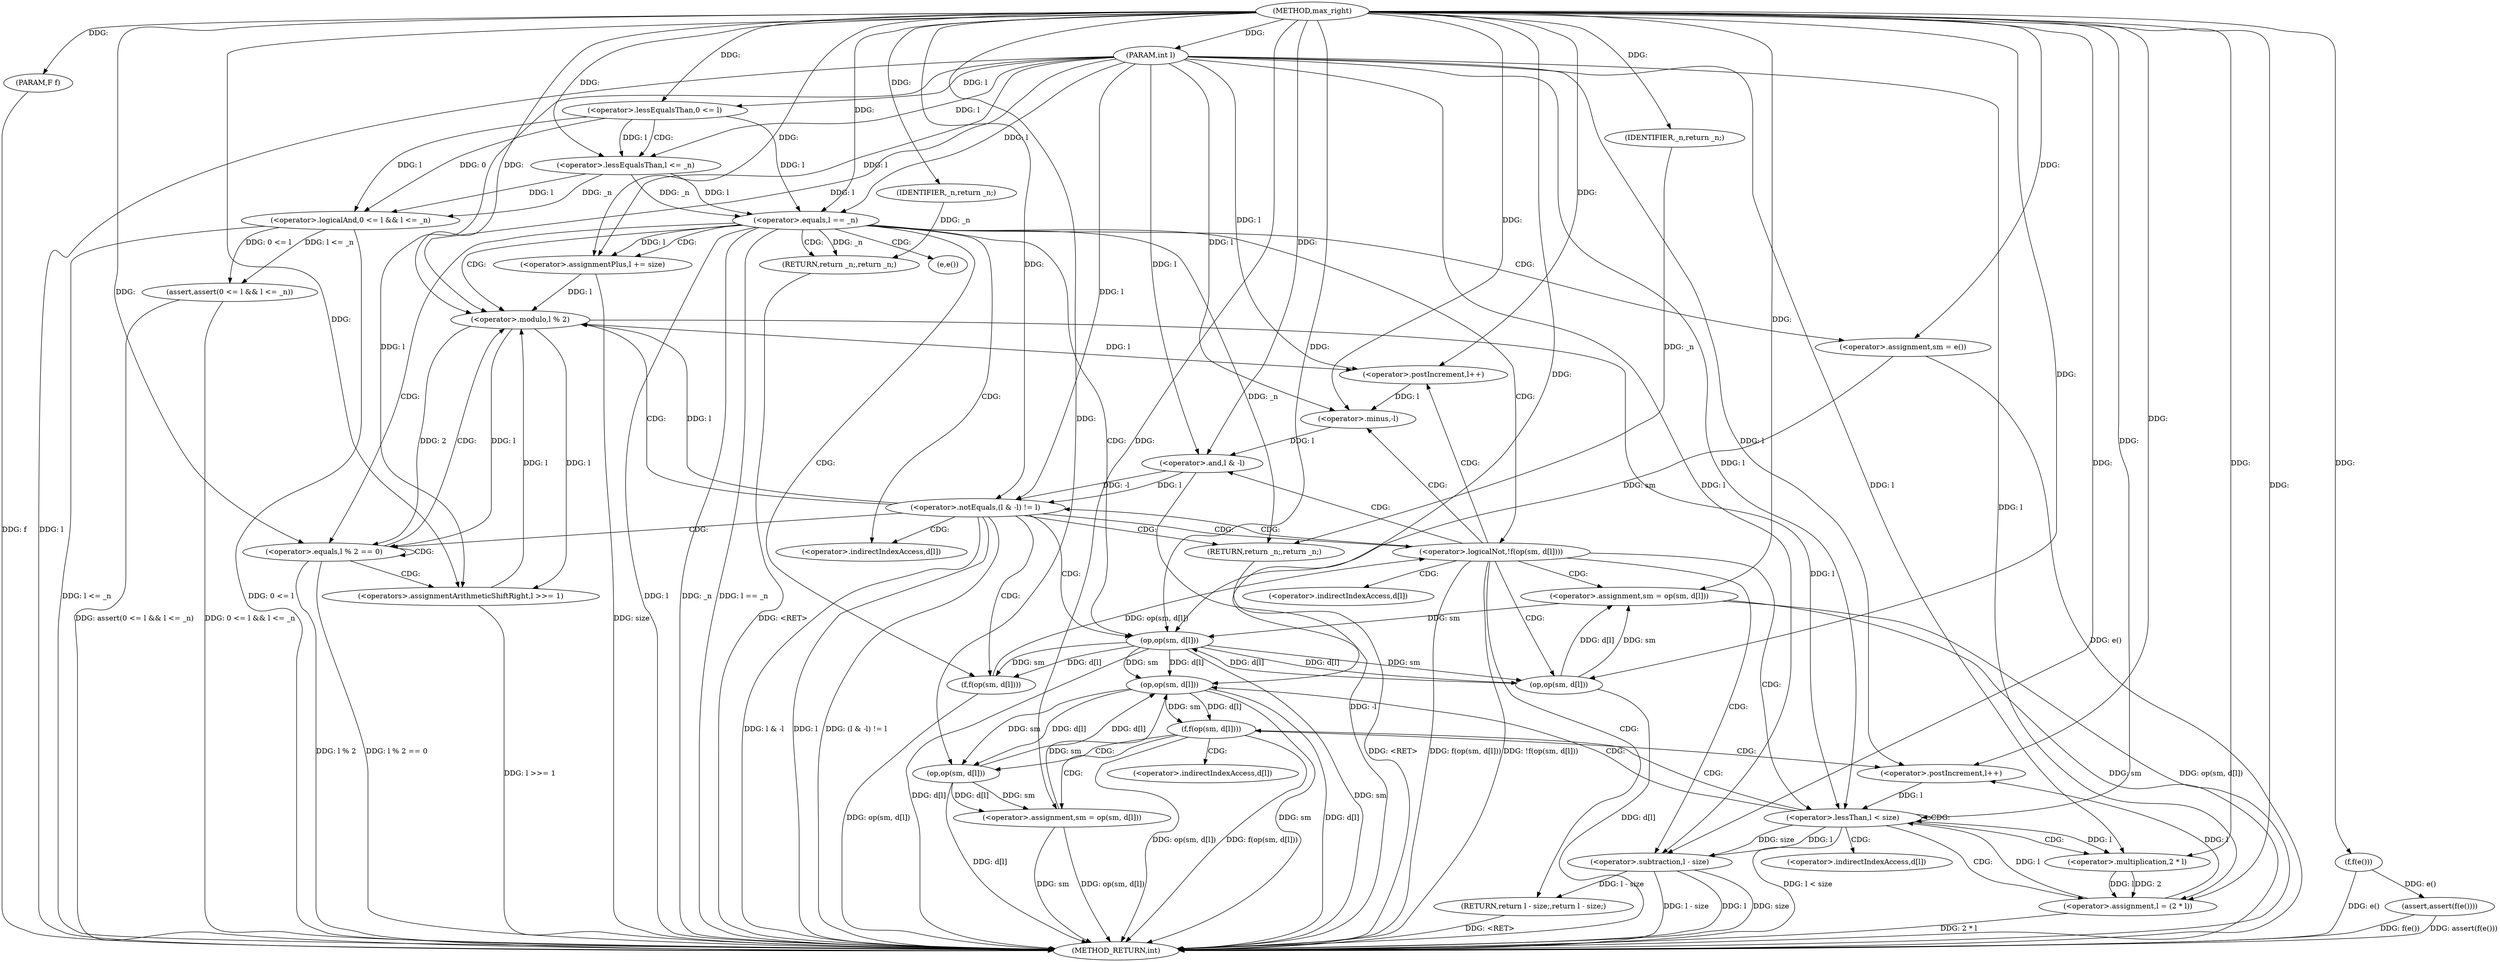 digraph "max_right" {  
"1000355" [label = "(METHOD,max_right)" ]
"1000451" [label = "(METHOD_RETURN,int)" ]
"1000356" [label = "(PARAM,int l)" ]
"1000357" [label = "(PARAM,F f)" ]
"1000359" [label = "(assert,assert(0 <= l && l <= _n))" ]
"1000367" [label = "(assert,assert(f(e())))" ]
"1000376" [label = "(<operator>.assignmentPlus,l += size)" ]
"1000380" [label = "(<operator>.assignment,sm = e())" ]
"1000449" [label = "(RETURN,return _n;,return _n;)" ]
"1000371" [label = "(<operator>.equals,l == _n)" ]
"1000374" [label = "(RETURN,return _n;,return _n;)" ]
"1000443" [label = "(<operator>.notEquals,(l & -l) != l)" ]
"1000450" [label = "(IDENTIFIER,_n,return _n;)" ]
"1000360" [label = "(<operator>.logicalAnd,0 <= l && l <= _n)" ]
"1000368" [label = "(f,f(e()))" ]
"1000375" [label = "(IDENTIFIER,_n,return _n;)" ]
"1000434" [label = "(<operator>.assignment,sm = op(sm, d[l]))" ]
"1000441" [label = "(<operator>.postIncrement,l++)" ]
"1000361" [label = "(<operator>.lessEqualsThan,0 <= l)" ]
"1000364" [label = "(<operator>.lessEqualsThan,l <= _n)" ]
"1000386" [label = "(<operator>.equals,l % 2 == 0)" ]
"1000391" [label = "(<operators>.assignmentArithmeticShiftRight,l >>= 1)" ]
"1000395" [label = "(<operator>.logicalNot,!f(op(sm, d[l])))" ]
"1000444" [label = "(<operator>.and,l & -l)" ]
"1000430" [label = "(RETURN,return l - size;,return l - size;)" ]
"1000436" [label = "(op,op(sm, d[l]))" ]
"1000446" [label = "(<operator>.minus,-l)" ]
"1000387" [label = "(<operator>.modulo,l % 2)" ]
"1000396" [label = "(f,f(op(sm, d[l])))" ]
"1000404" [label = "(<operator>.lessThan,l < size)" ]
"1000431" [label = "(<operator>.subtraction,l - size)" ]
"1000397" [label = "(op,op(sm, d[l]))" ]
"1000408" [label = "(<operator>.assignment,l = (2 * l))" ]
"1000414" [label = "(f,f(op(sm, d[l])))" ]
"1000410" [label = "(<operator>.multiplication,2 * l)" ]
"1000421" [label = "(<operator>.assignment,sm = op(sm, d[l]))" ]
"1000428" [label = "(<operator>.postIncrement,l++)" ]
"1000415" [label = "(op,op(sm, d[l]))" ]
"1000423" [label = "(op,op(sm, d[l]))" ]
"1000382" [label = "(e,e())" ]
"1000438" [label = "(<operator>.indirectIndexAccess,d[l])" ]
"1000399" [label = "(<operator>.indirectIndexAccess,d[l])" ]
"1000417" [label = "(<operator>.indirectIndexAccess,d[l])" ]
"1000425" [label = "(<operator>.indirectIndexAccess,d[l])" ]
  "1000356" -> "1000451"  [ label = "DDG: l"] 
  "1000357" -> "1000451"  [ label = "DDG: f"] 
  "1000360" -> "1000451"  [ label = "DDG: 0 <= l"] 
  "1000360" -> "1000451"  [ label = "DDG: l <= _n"] 
  "1000359" -> "1000451"  [ label = "DDG: 0 <= l && l <= _n"] 
  "1000359" -> "1000451"  [ label = "DDG: assert(0 <= l && l <= _n)"] 
  "1000368" -> "1000451"  [ label = "DDG: e()"] 
  "1000367" -> "1000451"  [ label = "DDG: f(e())"] 
  "1000367" -> "1000451"  [ label = "DDG: assert(f(e()))"] 
  "1000371" -> "1000451"  [ label = "DDG: l"] 
  "1000371" -> "1000451"  [ label = "DDG: _n"] 
  "1000371" -> "1000451"  [ label = "DDG: l == _n"] 
  "1000376" -> "1000451"  [ label = "DDG: size"] 
  "1000380" -> "1000451"  [ label = "DDG: e()"] 
  "1000386" -> "1000451"  [ label = "DDG: l % 2"] 
  "1000386" -> "1000451"  [ label = "DDG: l % 2 == 0"] 
  "1000397" -> "1000451"  [ label = "DDG: sm"] 
  "1000397" -> "1000451"  [ label = "DDG: d[l]"] 
  "1000396" -> "1000451"  [ label = "DDG: op(sm, d[l])"] 
  "1000395" -> "1000451"  [ label = "DDG: f(op(sm, d[l]))"] 
  "1000395" -> "1000451"  [ label = "DDG: !f(op(sm, d[l]))"] 
  "1000434" -> "1000451"  [ label = "DDG: sm"] 
  "1000436" -> "1000451"  [ label = "DDG: d[l]"] 
  "1000434" -> "1000451"  [ label = "DDG: op(sm, d[l])"] 
  "1000444" -> "1000451"  [ label = "DDG: -l"] 
  "1000443" -> "1000451"  [ label = "DDG: l & -l"] 
  "1000443" -> "1000451"  [ label = "DDG: l"] 
  "1000443" -> "1000451"  [ label = "DDG: (l & -l) != l"] 
  "1000404" -> "1000451"  [ label = "DDG: l < size"] 
  "1000431" -> "1000451"  [ label = "DDG: l"] 
  "1000431" -> "1000451"  [ label = "DDG: size"] 
  "1000431" -> "1000451"  [ label = "DDG: l - size"] 
  "1000408" -> "1000451"  [ label = "DDG: 2 * l"] 
  "1000415" -> "1000451"  [ label = "DDG: sm"] 
  "1000415" -> "1000451"  [ label = "DDG: d[l]"] 
  "1000414" -> "1000451"  [ label = "DDG: op(sm, d[l])"] 
  "1000414" -> "1000451"  [ label = "DDG: f(op(sm, d[l]))"] 
  "1000421" -> "1000451"  [ label = "DDG: sm"] 
  "1000423" -> "1000451"  [ label = "DDG: d[l]"] 
  "1000421" -> "1000451"  [ label = "DDG: op(sm, d[l])"] 
  "1000391" -> "1000451"  [ label = "DDG: l >>= 1"] 
  "1000449" -> "1000451"  [ label = "DDG: <RET>"] 
  "1000430" -> "1000451"  [ label = "DDG: <RET>"] 
  "1000374" -> "1000451"  [ label = "DDG: <RET>"] 
  "1000355" -> "1000356"  [ label = "DDG: "] 
  "1000355" -> "1000357"  [ label = "DDG: "] 
  "1000355" -> "1000376"  [ label = "DDG: "] 
  "1000355" -> "1000380"  [ label = "DDG: "] 
  "1000450" -> "1000449"  [ label = "DDG: _n"] 
  "1000371" -> "1000449"  [ label = "DDG: _n"] 
  "1000360" -> "1000359"  [ label = "DDG: l <= _n"] 
  "1000360" -> "1000359"  [ label = "DDG: 0 <= l"] 
  "1000368" -> "1000367"  [ label = "DDG: e()"] 
  "1000375" -> "1000374"  [ label = "DDG: _n"] 
  "1000371" -> "1000374"  [ label = "DDG: _n"] 
  "1000371" -> "1000376"  [ label = "DDG: l"] 
  "1000356" -> "1000376"  [ label = "DDG: l"] 
  "1000355" -> "1000450"  [ label = "DDG: "] 
  "1000361" -> "1000360"  [ label = "DDG: l"] 
  "1000361" -> "1000360"  [ label = "DDG: 0"] 
  "1000364" -> "1000360"  [ label = "DDG: l"] 
  "1000364" -> "1000360"  [ label = "DDG: _n"] 
  "1000355" -> "1000368"  [ label = "DDG: "] 
  "1000361" -> "1000371"  [ label = "DDG: l"] 
  "1000364" -> "1000371"  [ label = "DDG: l"] 
  "1000356" -> "1000371"  [ label = "DDG: l"] 
  "1000355" -> "1000371"  [ label = "DDG: "] 
  "1000364" -> "1000371"  [ label = "DDG: _n"] 
  "1000355" -> "1000375"  [ label = "DDG: "] 
  "1000436" -> "1000434"  [ label = "DDG: d[l]"] 
  "1000436" -> "1000434"  [ label = "DDG: sm"] 
  "1000444" -> "1000443"  [ label = "DDG: -l"] 
  "1000444" -> "1000443"  [ label = "DDG: l"] 
  "1000356" -> "1000443"  [ label = "DDG: l"] 
  "1000355" -> "1000443"  [ label = "DDG: "] 
  "1000355" -> "1000361"  [ label = "DDG: "] 
  "1000356" -> "1000361"  [ label = "DDG: l"] 
  "1000361" -> "1000364"  [ label = "DDG: l"] 
  "1000356" -> "1000364"  [ label = "DDG: l"] 
  "1000355" -> "1000364"  [ label = "DDG: "] 
  "1000355" -> "1000434"  [ label = "DDG: "] 
  "1000387" -> "1000441"  [ label = "DDG: l"] 
  "1000356" -> "1000441"  [ label = "DDG: l"] 
  "1000355" -> "1000441"  [ label = "DDG: "] 
  "1000446" -> "1000444"  [ label = "DDG: l"] 
  "1000356" -> "1000444"  [ label = "DDG: l"] 
  "1000355" -> "1000444"  [ label = "DDG: "] 
  "1000387" -> "1000386"  [ label = "DDG: 2"] 
  "1000387" -> "1000386"  [ label = "DDG: l"] 
  "1000355" -> "1000386"  [ label = "DDG: "] 
  "1000387" -> "1000391"  [ label = "DDG: l"] 
  "1000356" -> "1000391"  [ label = "DDG: l"] 
  "1000355" -> "1000391"  [ label = "DDG: "] 
  "1000396" -> "1000395"  [ label = "DDG: op(sm, d[l])"] 
  "1000431" -> "1000430"  [ label = "DDG: l - size"] 
  "1000397" -> "1000436"  [ label = "DDG: sm"] 
  "1000355" -> "1000436"  [ label = "DDG: "] 
  "1000397" -> "1000436"  [ label = "DDG: d[l]"] 
  "1000441" -> "1000446"  [ label = "DDG: l"] 
  "1000356" -> "1000446"  [ label = "DDG: l"] 
  "1000355" -> "1000446"  [ label = "DDG: "] 
  "1000376" -> "1000387"  [ label = "DDG: l"] 
  "1000443" -> "1000387"  [ label = "DDG: l"] 
  "1000391" -> "1000387"  [ label = "DDG: l"] 
  "1000356" -> "1000387"  [ label = "DDG: l"] 
  "1000355" -> "1000387"  [ label = "DDG: "] 
  "1000397" -> "1000396"  [ label = "DDG: d[l]"] 
  "1000397" -> "1000396"  [ label = "DDG: sm"] 
  "1000380" -> "1000397"  [ label = "DDG: sm"] 
  "1000434" -> "1000397"  [ label = "DDG: sm"] 
  "1000355" -> "1000397"  [ label = "DDG: "] 
  "1000436" -> "1000397"  [ label = "DDG: d[l]"] 
  "1000387" -> "1000404"  [ label = "DDG: l"] 
  "1000408" -> "1000404"  [ label = "DDG: l"] 
  "1000428" -> "1000404"  [ label = "DDG: l"] 
  "1000356" -> "1000404"  [ label = "DDG: l"] 
  "1000355" -> "1000404"  [ label = "DDG: "] 
  "1000410" -> "1000408"  [ label = "DDG: l"] 
  "1000410" -> "1000408"  [ label = "DDG: 2"] 
  "1000404" -> "1000431"  [ label = "DDG: l"] 
  "1000356" -> "1000431"  [ label = "DDG: l"] 
  "1000355" -> "1000431"  [ label = "DDG: "] 
  "1000404" -> "1000431"  [ label = "DDG: size"] 
  "1000356" -> "1000408"  [ label = "DDG: l"] 
  "1000355" -> "1000408"  [ label = "DDG: "] 
  "1000355" -> "1000410"  [ label = "DDG: "] 
  "1000404" -> "1000410"  [ label = "DDG: l"] 
  "1000356" -> "1000410"  [ label = "DDG: l"] 
  "1000415" -> "1000414"  [ label = "DDG: d[l]"] 
  "1000415" -> "1000414"  [ label = "DDG: sm"] 
  "1000423" -> "1000421"  [ label = "DDG: sm"] 
  "1000423" -> "1000421"  [ label = "DDG: d[l]"] 
  "1000397" -> "1000415"  [ label = "DDG: sm"] 
  "1000421" -> "1000415"  [ label = "DDG: sm"] 
  "1000355" -> "1000415"  [ label = "DDG: "] 
  "1000397" -> "1000415"  [ label = "DDG: d[l]"] 
  "1000423" -> "1000415"  [ label = "DDG: d[l]"] 
  "1000355" -> "1000421"  [ label = "DDG: "] 
  "1000408" -> "1000428"  [ label = "DDG: l"] 
  "1000356" -> "1000428"  [ label = "DDG: l"] 
  "1000355" -> "1000428"  [ label = "DDG: "] 
  "1000415" -> "1000423"  [ label = "DDG: sm"] 
  "1000355" -> "1000423"  [ label = "DDG: "] 
  "1000415" -> "1000423"  [ label = "DDG: d[l]"] 
  "1000371" -> "1000380"  [ label = "CDG: "] 
  "1000371" -> "1000397"  [ label = "CDG: "] 
  "1000371" -> "1000387"  [ label = "CDG: "] 
  "1000371" -> "1000396"  [ label = "CDG: "] 
  "1000371" -> "1000399"  [ label = "CDG: "] 
  "1000371" -> "1000382"  [ label = "CDG: "] 
  "1000371" -> "1000376"  [ label = "CDG: "] 
  "1000371" -> "1000374"  [ label = "CDG: "] 
  "1000371" -> "1000395"  [ label = "CDG: "] 
  "1000371" -> "1000386"  [ label = "CDG: "] 
  "1000443" -> "1000397"  [ label = "CDG: "] 
  "1000443" -> "1000387"  [ label = "CDG: "] 
  "1000443" -> "1000396"  [ label = "CDG: "] 
  "1000443" -> "1000399"  [ label = "CDG: "] 
  "1000443" -> "1000449"  [ label = "CDG: "] 
  "1000443" -> "1000395"  [ label = "CDG: "] 
  "1000443" -> "1000386"  [ label = "CDG: "] 
  "1000361" -> "1000364"  [ label = "CDG: "] 
  "1000386" -> "1000387"  [ label = "CDG: "] 
  "1000386" -> "1000391"  [ label = "CDG: "] 
  "1000386" -> "1000386"  [ label = "CDG: "] 
  "1000395" -> "1000436"  [ label = "CDG: "] 
  "1000395" -> "1000444"  [ label = "CDG: "] 
  "1000395" -> "1000443"  [ label = "CDG: "] 
  "1000395" -> "1000438"  [ label = "CDG: "] 
  "1000395" -> "1000430"  [ label = "CDG: "] 
  "1000395" -> "1000404"  [ label = "CDG: "] 
  "1000395" -> "1000431"  [ label = "CDG: "] 
  "1000395" -> "1000446"  [ label = "CDG: "] 
  "1000395" -> "1000441"  [ label = "CDG: "] 
  "1000395" -> "1000434"  [ label = "CDG: "] 
  "1000404" -> "1000414"  [ label = "CDG: "] 
  "1000404" -> "1000417"  [ label = "CDG: "] 
  "1000404" -> "1000415"  [ label = "CDG: "] 
  "1000404" -> "1000404"  [ label = "CDG: "] 
  "1000404" -> "1000410"  [ label = "CDG: "] 
  "1000404" -> "1000408"  [ label = "CDG: "] 
  "1000414" -> "1000423"  [ label = "CDG: "] 
  "1000414" -> "1000421"  [ label = "CDG: "] 
  "1000414" -> "1000425"  [ label = "CDG: "] 
  "1000414" -> "1000428"  [ label = "CDG: "] 
}
